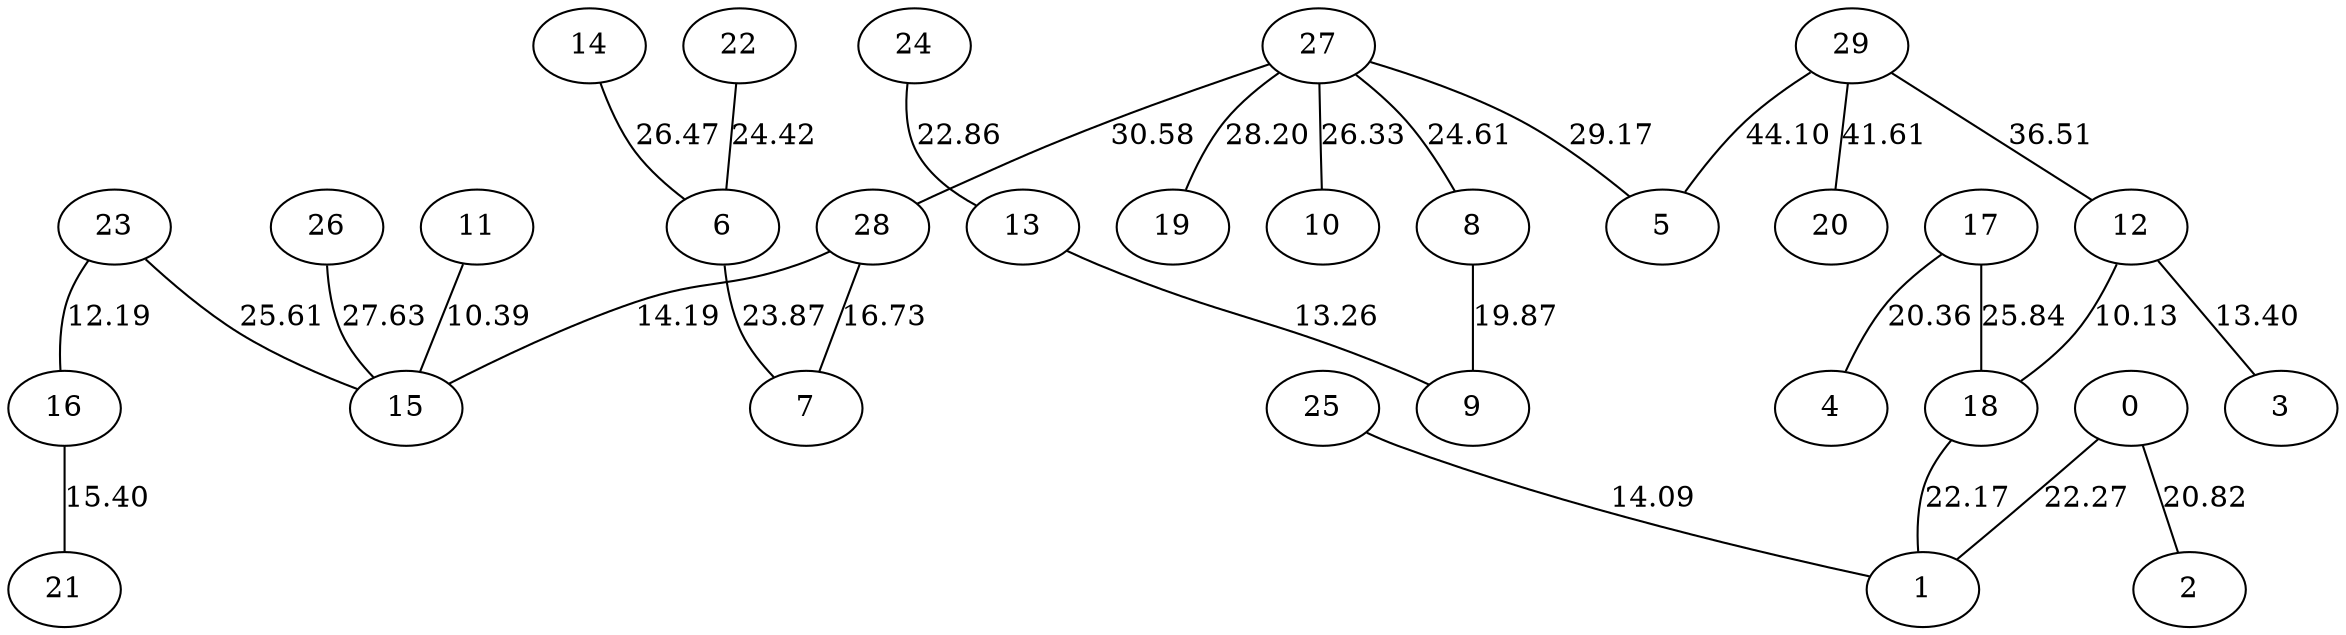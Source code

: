 graph G{
22--6 [label=24.42];
23--15 [label=25.61];
23--16 [label=12.19];
24--13 [label=22.86];
25--1 [label=14.09];
26--15 [label=27.63];
27--28 [label=30.58];
27--10 [label=26.33];
27--19 [label=28.20];
27--5 [label=29.17];
27--8 [label=24.61];
28--7 [label=16.73];
28--15 [label=14.19];
29--5 [label=44.10];
29--12 [label=36.51];
29--20 [label=41.61];
11--15 [label=10.39];
12--18 [label=10.13];
12--3 [label=13.40];
13--9 [label=13.26];
14--6 [label=26.47];
16--21 [label=15.40];
17--18 [label=25.84];
17--4 [label=20.36];
18--1 [label=22.17];
0--1 [label=22.27];
0--2 [label=20.82];
6--7 [label=23.87];
8--9 [label=19.87];
}